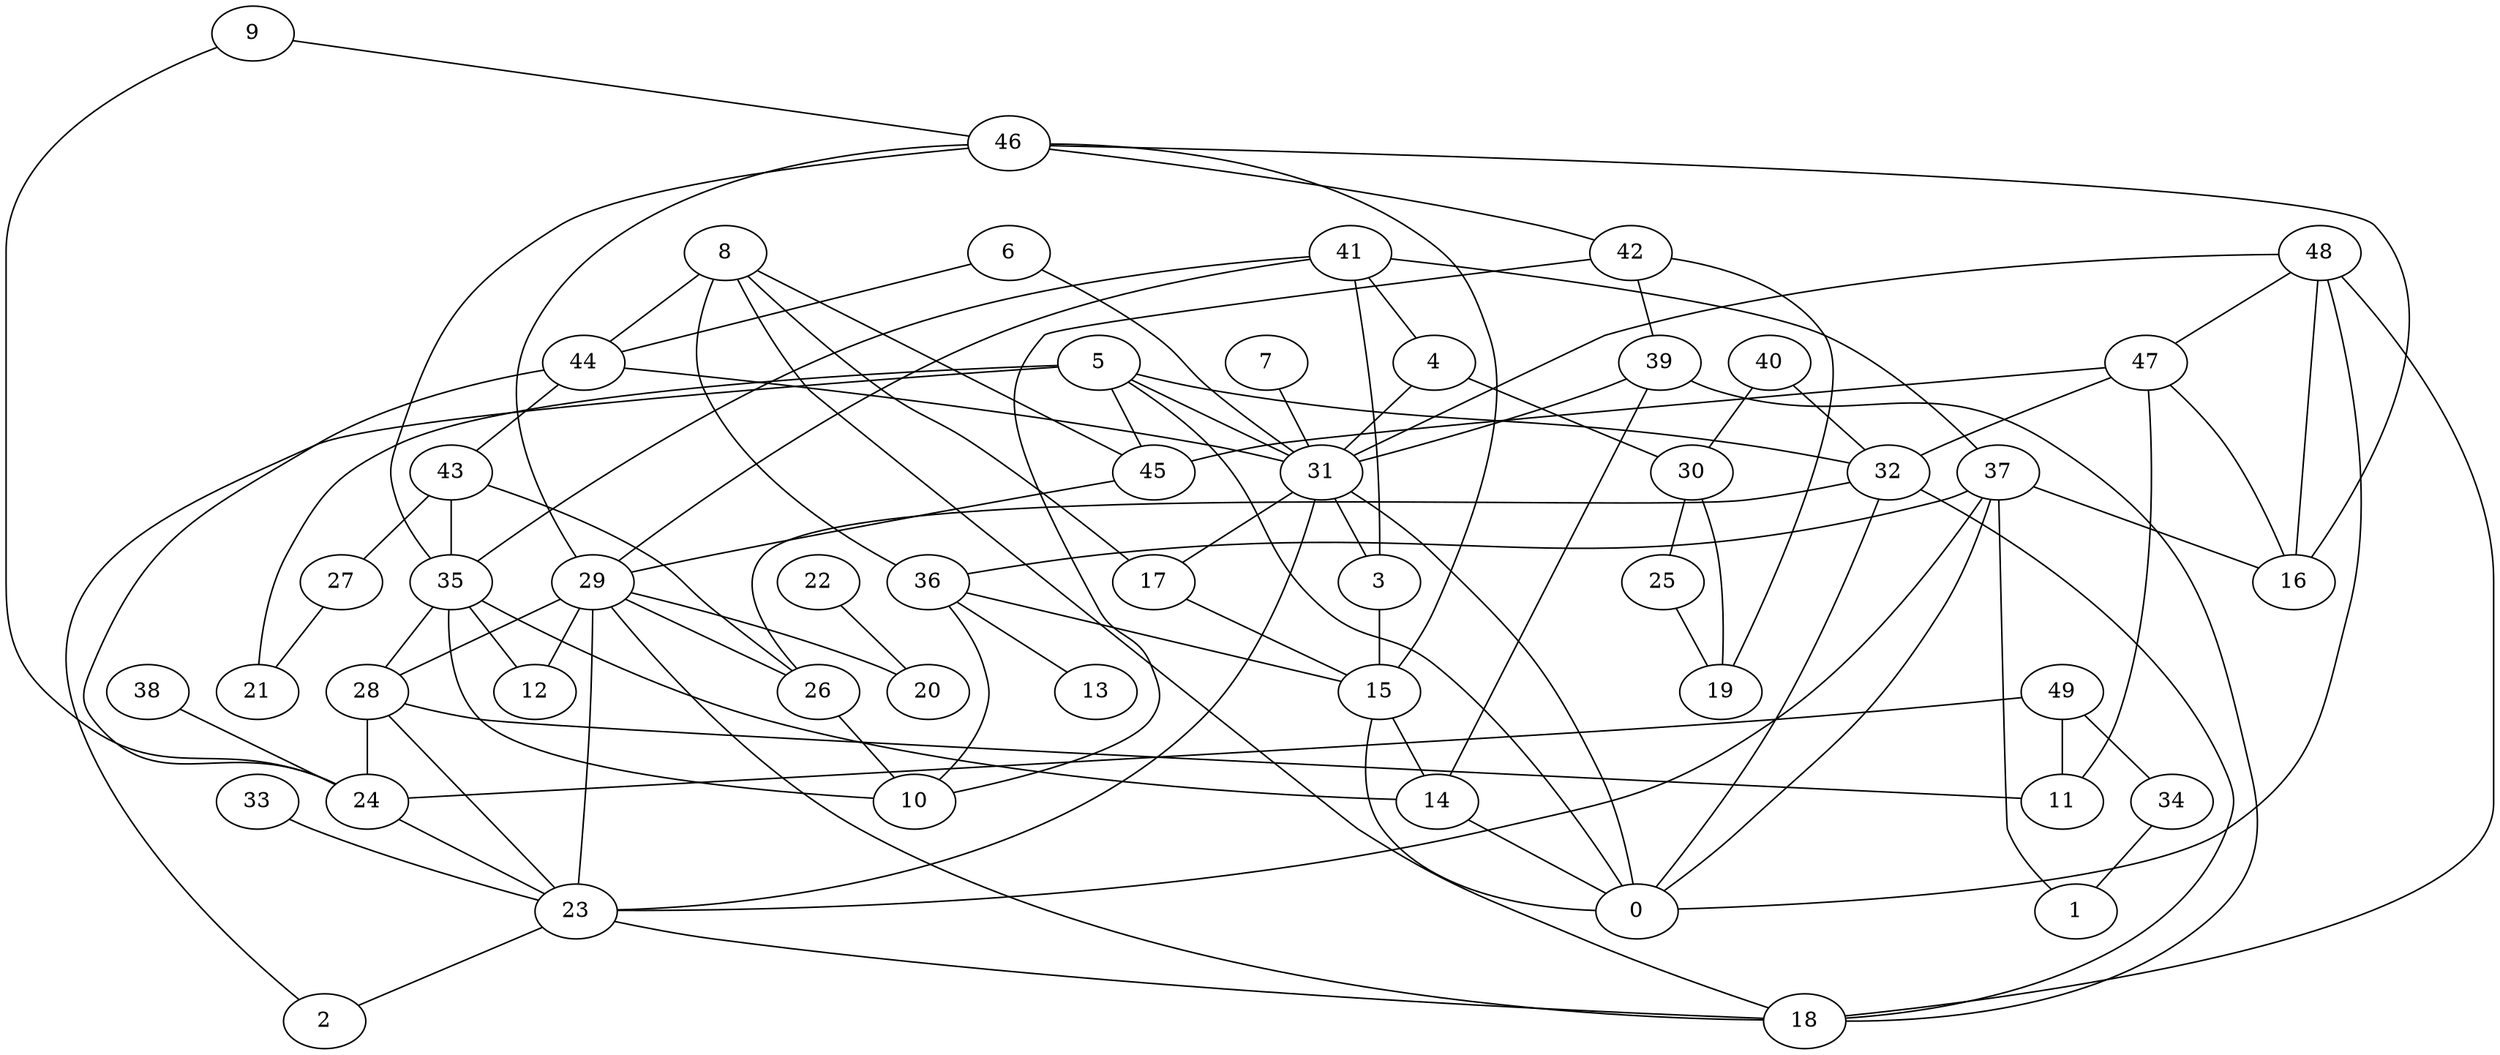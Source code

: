 digraph GG_graph {

subgraph G_graph {
edge [color = black]
"8" -> "17" [dir = none]
"44" -> "31" [dir = none]
"22" -> "20" [dir = none]
"43" -> "35" [dir = none]
"39" -> "18" [dir = none]
"26" -> "10" [dir = none]
"42" -> "19" [dir = none]
"49" -> "24" [dir = none]
"25" -> "19" [dir = none]
"29" -> "26" [dir = none]
"29" -> "20" [dir = none]
"29" -> "18" [dir = none]
"29" -> "23" [dir = none]
"5" -> "21" [dir = none]
"5" -> "32" [dir = none]
"5" -> "0" [dir = none]
"5" -> "31" [dir = none]
"33" -> "23" [dir = none]
"37" -> "1" [dir = none]
"37" -> "36" [dir = none]
"37" -> "23" [dir = none]
"24" -> "23" [dir = none]
"4" -> "30" [dir = none]
"4" -> "31" [dir = none]
"40" -> "30" [dir = none]
"46" -> "15" [dir = none]
"46" -> "29" [dir = none]
"7" -> "31" [dir = none]
"9" -> "24" [dir = none]
"31" -> "17" [dir = none]
"31" -> "23" [dir = none]
"36" -> "13" [dir = none]
"23" -> "2" [dir = none]
"48" -> "47" [dir = none]
"48" -> "16" [dir = none]
"48" -> "31" [dir = none]
"38" -> "24" [dir = none]
"27" -> "21" [dir = none]
"35" -> "12" [dir = none]
"35" -> "28" [dir = none]
"28" -> "23" [dir = none]
"41" -> "29" [dir = none]
"47" -> "11" [dir = none]
"14" -> "0" [dir = none]
"34" -> "1" [dir = none]
"3" -> "15" [dir = none]
"30" -> "19" [dir = none]
"6" -> "31" [dir = none]
"45" -> "29" [dir = none]
"8" -> "18" [dir = none]
"15" -> "14" [dir = none]
"44" -> "24" [dir = none]
"37" -> "16" [dir = none]
"43" -> "26" [dir = none]
"42" -> "39" [dir = none]
"8" -> "45" [dir = none]
"32" -> "0" [dir = none]
"41" -> "4" [dir = none]
"41" -> "35" [dir = none]
"9" -> "46" [dir = none]
"46" -> "42" [dir = none]
"6" -> "44" [dir = none]
"5" -> "2" [dir = none]
"47" -> "32" [dir = none]
"29" -> "28" [dir = none]
"37" -> "0" [dir = none]
"15" -> "0" [dir = none]
"49" -> "34" [dir = none]
"49" -> "11" [dir = none]
"5" -> "45" [dir = none]
"23" -> "18" [dir = none]
"42" -> "10" [dir = none]
"39" -> "14" [dir = none]
"46" -> "35" [dir = none]
"41" -> "3" [dir = none]
"46" -> "16" [dir = none]
"32" -> "26" [dir = none]
"8" -> "44" [dir = none]
"44" -> "43" [dir = none]
"28" -> "24" [dir = none]
"35" -> "14" [dir = none]
"28" -> "11" [dir = none]
"36" -> "15" [dir = none]
"41" -> "37" [dir = none]
"40" -> "32" [dir = none]
"17" -> "15" [dir = none]
"47" -> "16" [dir = none]
"32" -> "18" [dir = none]
"48" -> "0" [dir = none]
"31" -> "0" [dir = none]
"30" -> "25" [dir = none]
"31" -> "3" [dir = none]
"48" -> "18" [dir = none]
"39" -> "31" [dir = none]
"36" -> "10" [dir = none]
"8" -> "36" [dir = none]
"29" -> "12" [dir = none]
"43" -> "27" [dir = none]
"35" -> "10" [dir = none]
"47" -> "45" [dir = none]
}

}
